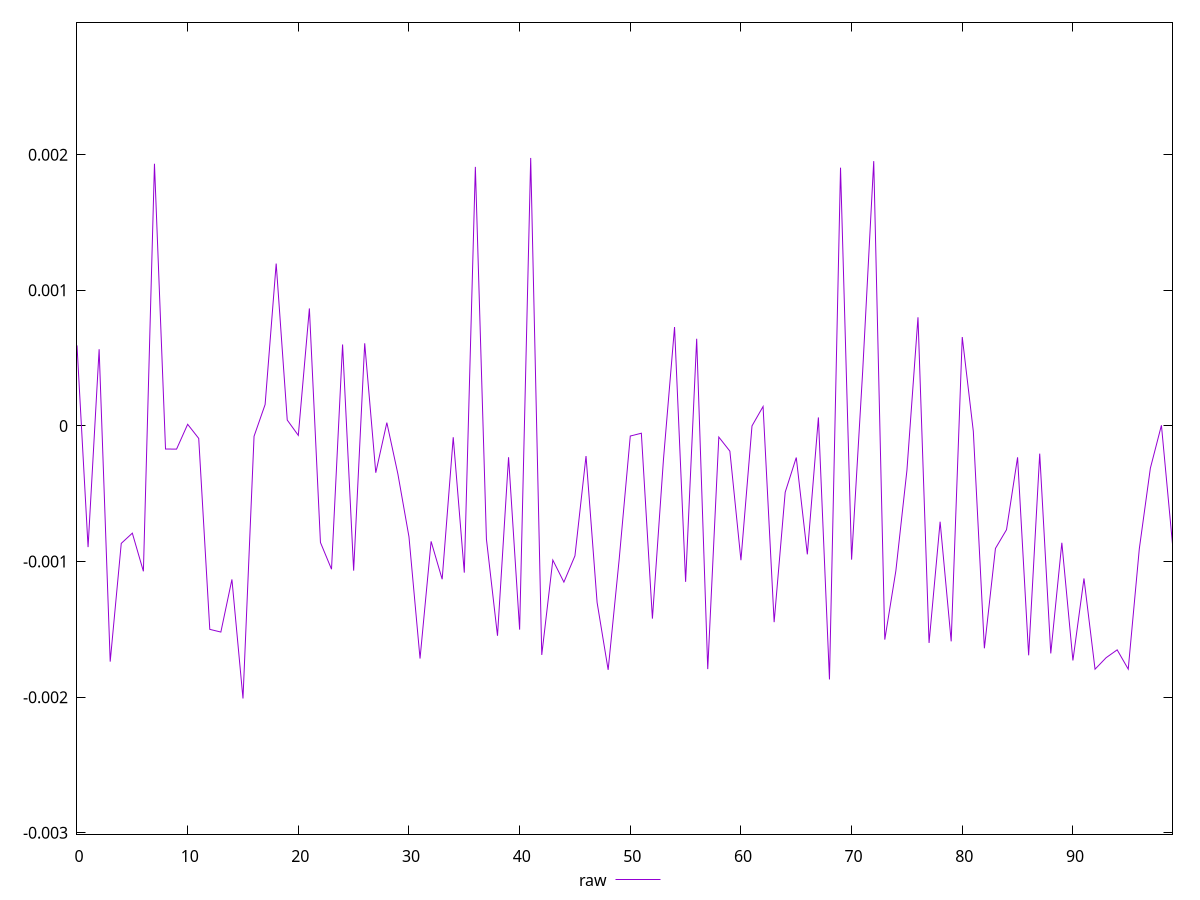 reset

$raw <<EOF
0 0.0005937964277085675
1 -0.0008933446217786545
2 0.0005659339823737931
3 -0.0017377116089616308
4 -0.0008657359343735621
5 -0.0007902082451254505
6 -0.0010716214027426528
7 0.001933305836727226
8 -0.00017022509907024198
9 -0.00017041667574129948
10 0.000012296935690012666
11 -0.00009178359987802532
12 -0.001499665868357341
13 -0.001519521985081892
14 -0.0011314883228963036
15 -0.0020095303391336606
16 -0.00007598619020977797
17 0.0001581094290305124
18 0.00119745797872726
19 0.0000436807050603566
20 -0.00006938974420447545
21 0.0008665686176889478
22 -0.0008589630081337862
23 -0.0010561786032740044
24 0.0006007099702268099
25 -0.0010669304981779947
26 0.0006094522734596936
27 -0.00034476669707146293
28 0.000024629798816944714
29 -0.0003548315183222761
30 -0.0008172894248819057
31 -0.0017148922227455976
32 -0.0008509450007355085
33 -0.0011301140197275427
34 -0.00008322610312335665
35 -0.0010814979830531363
36 0.0019103240021060154
37 -0.0008347052158338941
38 -0.0015470371410346235
39 -0.00023051000199684145
40 -0.001501684218547491
41 0.001976420051056441
42 -0.001688216292888569
43 -0.0009886989892673942
44 -0.0011512175674978664
45 -0.0009574120719819385
46 -0.00022179589243857213
47 -0.0013007450655115017
48 -0.0017981577287367928
49 -0.0009802823189372111
50 -0.00007418443845850719
51 -0.00005345931778438173
52 -0.00142045086179669
53 -0.0002454740224547525
54 0.000729357550876964
55 -0.0011492803115143635
56 0.000642915399069299
57 -0.0017927791553850264
58 -0.00008187390231483238
59 -0.0001856764196235311
60 -0.0009899850158350176
61 5.251047934395903e-7
62 0.00014356204560529495
63 -0.0014467100163762037
64 -0.0004884168573805769
65 -0.00023273570332883408
66 -0.0009466900375606512
67 0.00006308838934366068
68 -0.0018687856457741897
69 0.0019046566777234492
70 -0.0009857695132709143
71 0.0004009351805387784
72 0.001952818625299802
73 -0.0015753122729469792
74 -0.0010681313589245589
75 -0.0003274435297153482
76 0.0008014850536928322
77 -0.001599813659765339
78 -0.0007059203153573218
79 -0.0015882774892664786
80 0.0006557780815010938
81 -0.000039144778277913073
82 -0.0016393181415467828
83 -0.0009028722093656816
84 -0.0007649147160795145
85 -0.00023113134954217906
86 -0.0016908938851257682
87 -0.00020413650212645844
88 -0.0016773123147499592
89 -0.0008610774724614572
90 -0.0017292440588060033
91 -0.0011241809713594835
92 -0.001793376471410909
93 -0.0017087400318745389
94 -0.0016506451860067988
95 -0.0017928863863124862
96 -0.0009061733317704818
97 -0.0003112581836073568
98 0.00000508635506036359
99 -0.0008708565926503536
EOF

set key outside below
set xrange [0:99]
set yrange [-0.0030095303391336607:0.002976420051056441]
set trange [-0.0030095303391336607:0.002976420051056441]
set terminal svg size 640, 500 enhanced background rgb 'white'
set output "reprap/meta/score-difference/samples/pages+cached+noexternal/raw/values.svg"

plot $raw title "raw" with line

reset
